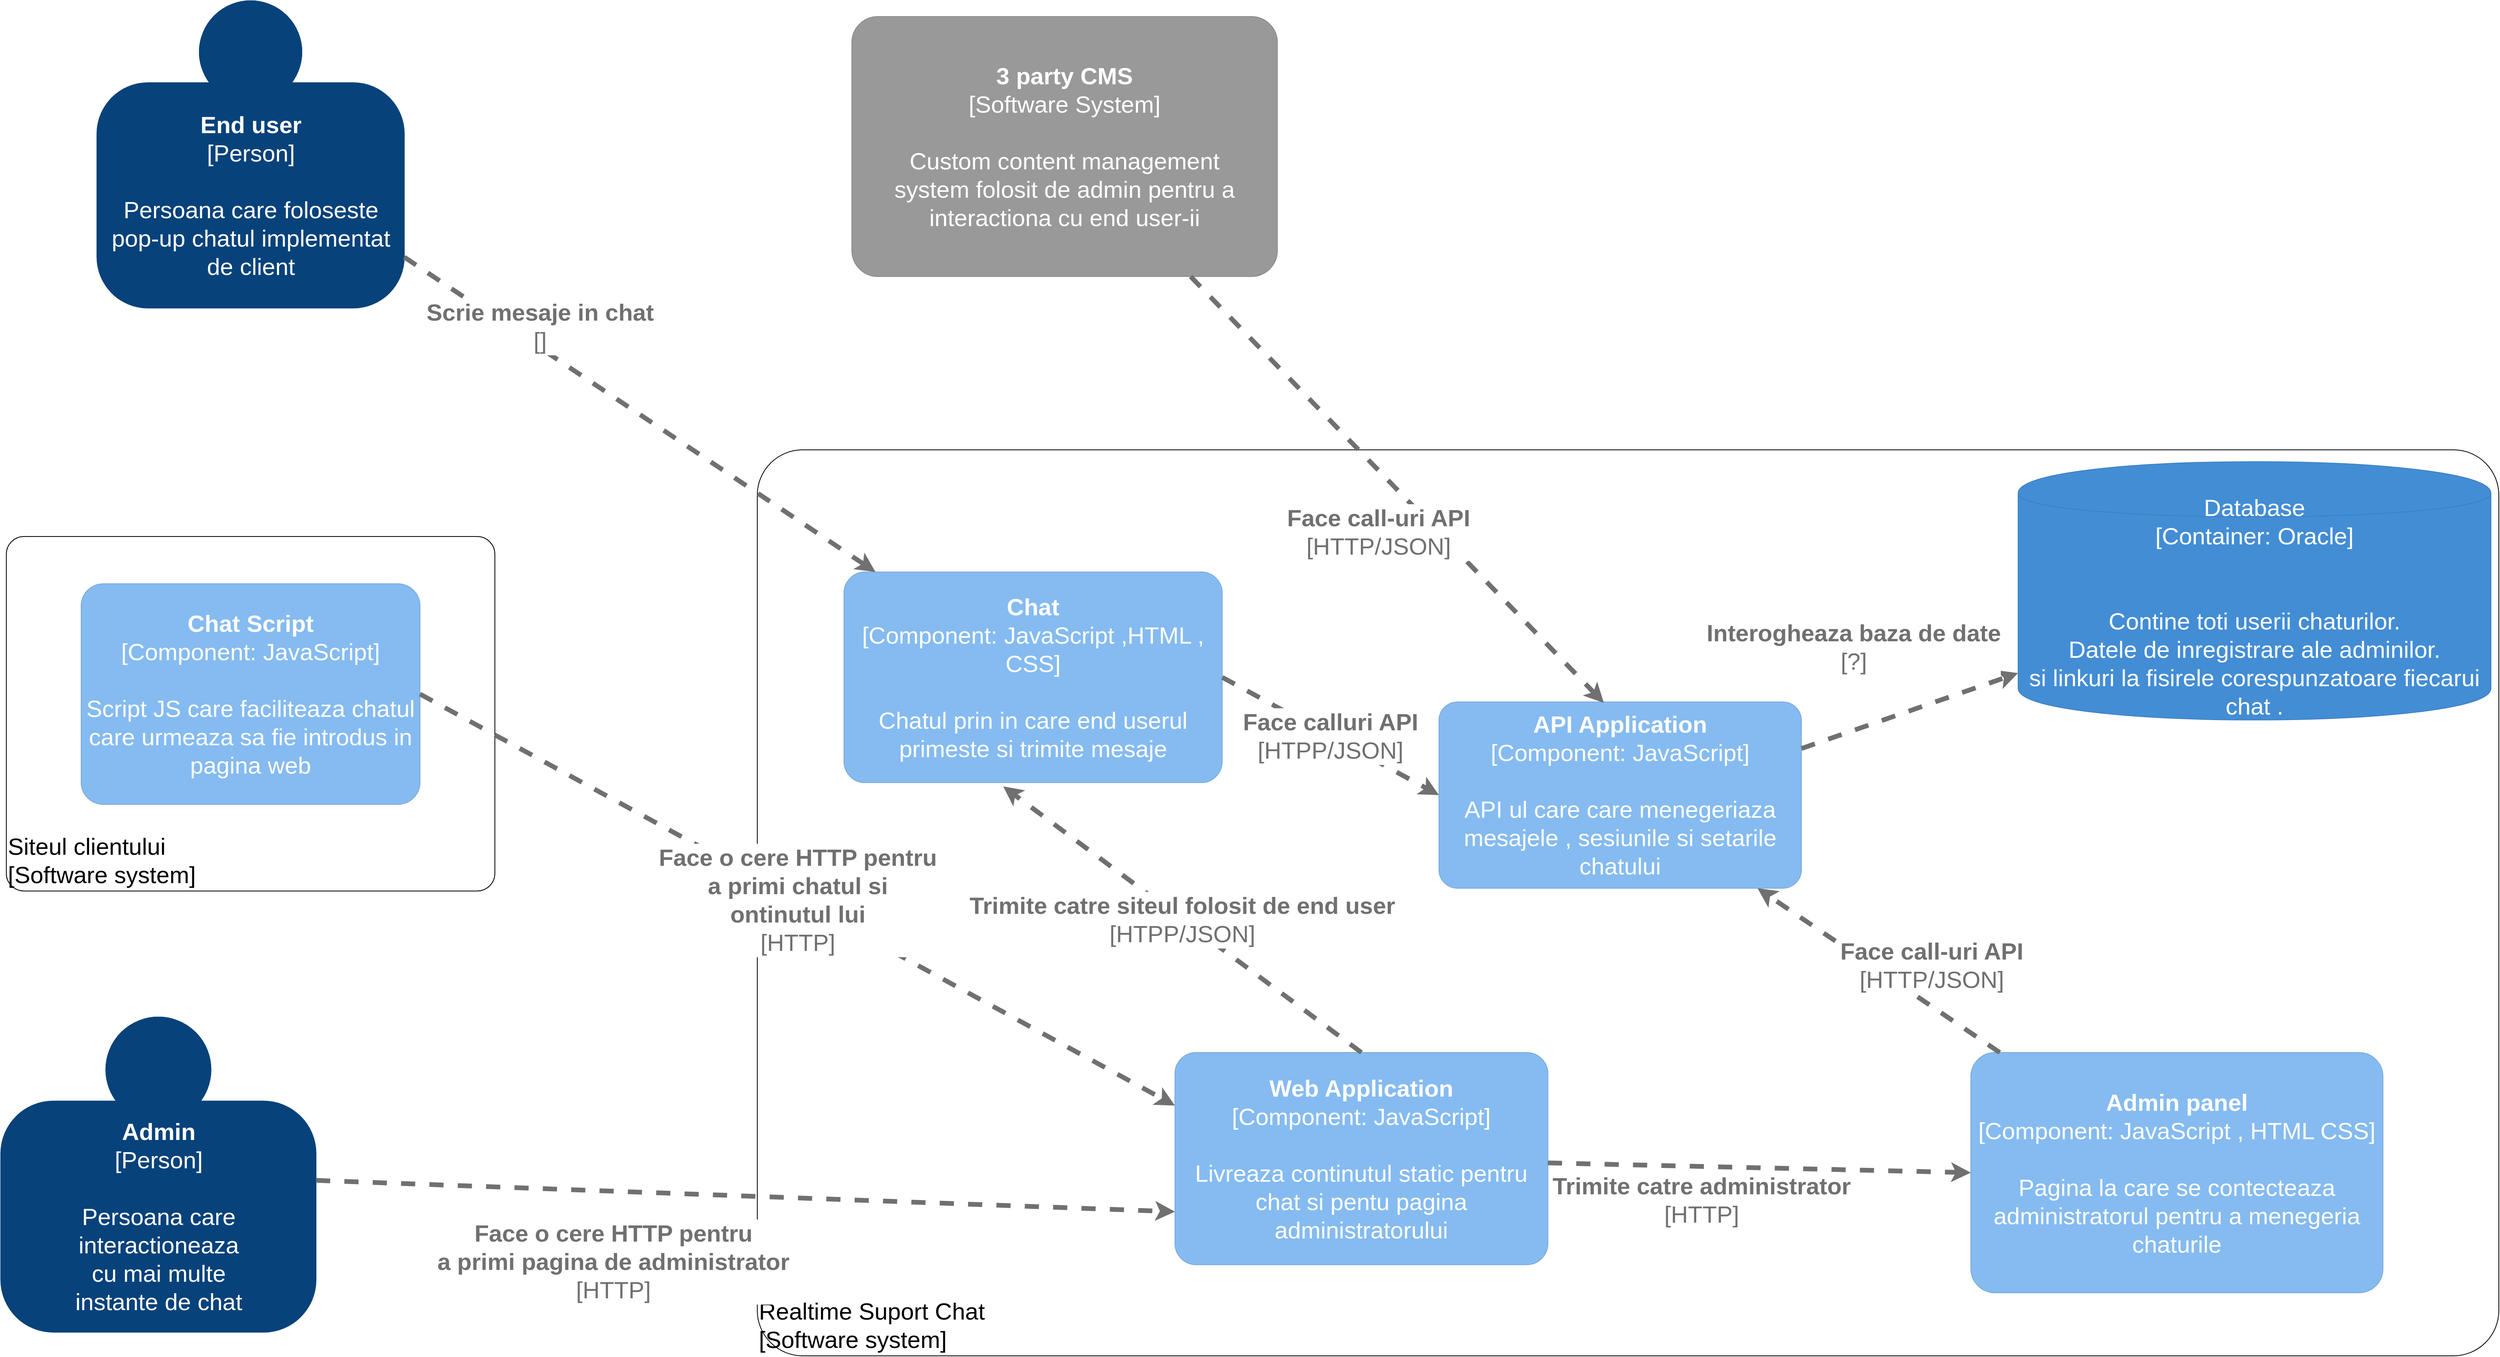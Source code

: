 <mxfile version="14.4.7" type="github">
  <diagram id="NF0p6xvSiXwYA_AJGYRE" name="Page-1">
    <mxGraphModel dx="5717" dy="3343" grid="1" gridSize="10" guides="1" tooltips="1" connect="1" arrows="1" fold="1" page="1" pageScale="1" pageWidth="827" pageHeight="1169" math="0" shadow="0">
      <root>
        <mxCell id="0" />
        <mxCell id="1" parent="0" />
        <object placeholders="1" c4Name="End user" c4Type="Person" c4Description="Persoana care foloseste&#xa;pop-up chatul implementat&#xa; de client" label="&lt;b style=&quot;font-size: 30px;&quot;&gt;%c4Name%&lt;/b&gt;&lt;div style=&quot;font-size: 30px;&quot;&gt;[%c4Type%]&lt;/div&gt;&lt;br style=&quot;font-size: 30px;&quot;&gt;&lt;div style=&quot;font-size: 30px;&quot;&gt;%c4Description%&lt;/div&gt;" id="HtmbMgIzhvef5OCw5i-s-2">
          <mxCell style="html=1;dashed=0;whitespace=wrap;shape=mxgraph.c4.person;align=center;metaEdit=1;points=[[0.5,0,0],[1,0.5,0],[1,0.75,0],[0.75,1,0],[0.5,1,0],[0.25,1,0],[0,0.75,0],[0,0.5,0]];metaData={&quot;c4Type&quot;:{&quot;editable&quot;:false}};labelBackgroundColor=none;flipH=1;flipV=0;fillColor=#08427B;strokeColor=#08427B;fontColor=#FFFFFF;fontSize=30;" vertex="1" parent="1">
            <mxGeometry x="-918" y="-1120" width="390.01" height="390" as="geometry" />
          </mxCell>
        </object>
        <object placeholders="1" c4Name="3 party CMS" c4Type="Software System" c4Description="Custom content management &#xa;system folosit de admin pentru a interactiona cu end user-ii" label="&lt;b style=&quot;font-size: 30px;&quot;&gt;%c4Name%&lt;/b&gt;&lt;div style=&quot;font-size: 30px;&quot;&gt;[%c4Type%]&lt;/div&gt;&lt;br style=&quot;font-size: 30px;&quot;&gt;&lt;div style=&quot;font-size: 30px;&quot;&gt;%c4Description%&lt;/div&gt;" id="HtmbMgIzhvef5OCw5i-s-3">
          <mxCell style="rounded=1;whiteSpace=wrap;html=1;labelBackgroundColor=none;fillColor=#999999;fontColor=#ffffff;align=center;arcSize=10;strokeColor=#8A8A8A;metaEdit=1;metaData={&quot;c4Type&quot;:{&quot;editable&quot;:false}};points=[[0.25,0,0],[0.5,0,0],[0.75,0,0],[1,0.25,0],[1,0.5,0],[1,0.75,0],[0.75,1,0],[0.5,1,0],[0.25,1,0],[0,0.75,0],[0,0.5,0],[0,0.25,0]];sketch=0;fontSize=30;" vertex="1" parent="1">
            <mxGeometry x="40" y="-1100" width="540" height="330" as="geometry" />
          </mxCell>
        </object>
        <object placeholders="1" c4Name="Admin" c4Type="Person" c4Description="Persoana care &#xa;interactioneaza&#xa;cu mai multe &#xa;instante de chat&#xa;" label="&lt;b style=&quot;font-size: 30px;&quot;&gt;%c4Name%&lt;/b&gt;&lt;div style=&quot;font-size: 30px;&quot;&gt;[%c4Type%]&lt;/div&gt;&lt;br style=&quot;font-size: 30px;&quot;&gt;&lt;div style=&quot;font-size: 30px;&quot;&gt;%c4Description%&lt;/div&gt;" id="HtmbMgIzhvef5OCw5i-s-4">
          <mxCell style="html=1;dashed=0;whitespace=wrap;shape=mxgraph.c4.person;align=center;metaEdit=1;points=[[0.5,0,0],[1,0.5,0],[1,0.75,0],[0.75,1,0],[0.5,1,0],[0.25,1,0],[0,0.75,0],[0,0.5,0]];metaData={&quot;c4Type&quot;:{&quot;editable&quot;:false}};labelBackgroundColor=none;flipH=1;flipV=0;fontColor=#ffffff;strokeColor=#08427B;fillColor=#08427B;fontSize=30;" vertex="1" parent="1">
            <mxGeometry x="-1040" y="170" width="400.01" height="400" as="geometry" />
          </mxCell>
        </object>
        <mxCell id="HtmbMgIzhvef5OCw5i-s-16" value="" style="group;fontSize=30;" vertex="1" connectable="0" parent="1">
          <mxGeometry x="-1033" y="-440" width="620" height="450" as="geometry" />
        </mxCell>
        <object placeholders="1" c4Name="Siteul clientului" c4Type="ExecutionEnvironment" c4Application="Software system" label="&lt;div style=&quot;text-align: left; font-size: 30px;&quot;&gt;%c4Name%&lt;/div&gt;&lt;div style=&quot;text-align: left; font-size: 30px;&quot;&gt;[%c4Application%]&lt;/div&gt;" id="HtmbMgIzhvef5OCw5i-s-15">
          <mxCell style="rounded=1;whiteSpace=wrap;html=1;labelBackgroundColor=none;fillColor=#ffffff;fontColor=#000000;align=left;arcSize=5;strokeColor=#000000;verticalAlign=bottom;metaEdit=1;metaData={&quot;c4Type&quot;:{&quot;editable&quot;:false}};points=[[0.25,0,0],[0.5,0,0],[0.75,0,0],[1,0.25,0],[1,0.5,0],[1,0.75,0],[0.75,1,0],[0.5,1,0],[0.25,1,0],[0,0.75,0],[0,0.5,0],[0,0.25,0]];fontSize=30;" vertex="1" parent="HtmbMgIzhvef5OCw5i-s-16">
            <mxGeometry width="620" height="450" as="geometry" />
          </mxCell>
        </object>
        <object placeholders="1" c4Name="Chat Script" c4Type="Component" c4Technology="JavaScript" c4Description="Script JS care faciliteaza chatul&#xa;care urmeaza sa fie introdus in pagina web " label="&lt;b style=&quot;font-size: 30px;&quot;&gt;%c4Name%&lt;/b&gt;&lt;div style=&quot;font-size: 30px;&quot;&gt;[%c4Type%: %c4Technology%]&lt;/div&gt;&lt;br style=&quot;font-size: 30px;&quot;&gt;&lt;div style=&quot;font-size: 30px;&quot;&gt;%c4Description%&lt;/div&gt;" id="HtmbMgIzhvef5OCw5i-s-12">
          <mxCell style="rounded=1;whiteSpace=wrap;html=1;labelBackgroundColor=none;fillColor=#85BBF0;fontColor=#ffffff;align=center;arcSize=10;strokeColor=#78A8D8;metaEdit=1;metaData={&quot;c4Type&quot;:{&quot;editable&quot;:false}};points=[[0.25,0,0],[0.5,0,0],[0.75,0,0],[1,0.25,0],[1,0.5,0],[1,0.75,0],[0.75,1,0],[0.5,1,0],[0.25,1,0],[0,0.75,0],[0,0.5,0],[0,0.25,0]];fontSize=30;" vertex="1" parent="HtmbMgIzhvef5OCw5i-s-16">
            <mxGeometry x="95" y="60" width="430" height="280" as="geometry" />
          </mxCell>
        </object>
        <mxCell id="HtmbMgIzhvef5OCw5i-s-20" value="" style="group;fontSize=30;" vertex="1" connectable="0" parent="1">
          <mxGeometry x="-100" y="-535" width="2230" height="1135" as="geometry" />
        </mxCell>
        <object placeholders="1" c4Name="Realtime Suport Chat" c4Type="ExecutionEnvironment" c4Application="Software system" label="&lt;div style=&quot;text-align: left; font-size: 30px;&quot;&gt;%c4Name%&lt;/div&gt;&lt;div style=&quot;text-align: left; font-size: 30px;&quot;&gt;[%c4Application%]&lt;/div&gt;" id="HtmbMgIzhvef5OCw5i-s-1">
          <mxCell style="rounded=1;whiteSpace=wrap;html=1;labelBackgroundColor=none;fillColor=#ffffff;fontColor=#000000;align=left;arcSize=5;strokeColor=#000000;verticalAlign=bottom;metaEdit=1;metaData={&quot;c4Type&quot;:{&quot;editable&quot;:false}};points=[[0.25,0,0],[0.5,0,0],[0.75,0,0],[1,0.25,0],[1,0.5,0],[1,0.75,0],[0.75,1,0],[0.5,1,0],[0.25,1,0],[0,0.75,0],[0,0.5,0],[0,0.25,0]];fontSize=30;" vertex="1" parent="HtmbMgIzhvef5OCw5i-s-20">
            <mxGeometry x="20" y="-15" width="2210" height="1150" as="geometry" />
          </mxCell>
        </object>
        <object placeholders="1" c4Name="Admin panel " c4Type="Component" c4Technology="JavaScript , HTML CSS" c4Description="Pagina la care se contecteaza administratorul pentru a menegeria chaturile" label="&lt;b style=&quot;font-size: 30px;&quot;&gt;%c4Name%&lt;/b&gt;&lt;div style=&quot;font-size: 30px;&quot;&gt;[%c4Type%: %c4Technology%]&lt;/div&gt;&lt;br style=&quot;font-size: 30px;&quot;&gt;&lt;div style=&quot;font-size: 30px;&quot;&gt;%c4Description%&lt;/div&gt;" id="HtmbMgIzhvef5OCw5i-s-8">
          <mxCell style="rounded=1;whiteSpace=wrap;html=1;labelBackgroundColor=none;fillColor=#85BBF0;fontColor=#ffffff;align=center;arcSize=10;strokeColor=#78A8D8;metaEdit=1;metaData={&quot;c4Type&quot;:{&quot;editable&quot;:false}};points=[[0.25,0,0],[0.5,0,0],[0.75,0,0],[1,0.25,0],[1,0.5,0],[1,0.75,0],[0.75,1,0],[0.5,1,0],[0.25,1,0],[0,0.75,0],[0,0.5,0],[0,0.25,0]];fontSize=30;" vertex="1" parent="HtmbMgIzhvef5OCw5i-s-20">
            <mxGeometry x="1560" y="750" width="523" height="305" as="geometry" />
          </mxCell>
        </object>
        <object placeholders="1" c4Name="API Application" c4Type="Component" c4Technology="JavaScript" c4Description="API ul care care menegeriaza mesajele , sesiunile si setarile chatului" label="&lt;b style=&quot;font-size: 30px;&quot;&gt;%c4Name%&lt;/b&gt;&lt;div style=&quot;font-size: 30px;&quot;&gt;[%c4Type%: %c4Technology%]&lt;/div&gt;&lt;br style=&quot;font-size: 30px;&quot;&gt;&lt;div style=&quot;font-size: 30px;&quot;&gt;%c4Description%&lt;/div&gt;" id="HtmbMgIzhvef5OCw5i-s-11">
          <mxCell style="rounded=1;whiteSpace=wrap;html=1;labelBackgroundColor=none;fillColor=#85BBF0;fontColor=#ffffff;align=center;arcSize=10;strokeColor=#78A8D8;metaEdit=1;metaData={&quot;c4Type&quot;:{&quot;editable&quot;:false}};points=[[0.25,0,0],[0.5,0,0],[0.75,0,0],[1,0.25,0],[1,0.5,0],[1,0.75,0],[0.75,1,0],[0.5,1,0],[0.25,1,0],[0,0.75,0],[0,0.5,0],[0,0.25,0]];fontSize=30;" vertex="1" parent="HtmbMgIzhvef5OCw5i-s-20">
            <mxGeometry x="885" y="305" width="460" height="236.47" as="geometry" />
          </mxCell>
        </object>
        <object placeholders="1" c4Name="Web Application" c4Type="Component" c4Technology="JavaScript" c4Description="Livreaza continutul static pentru chat si pentu pagina administratorului" label="&lt;b style=&quot;font-size: 30px;&quot;&gt;%c4Name%&lt;/b&gt;&lt;div style=&quot;font-size: 30px;&quot;&gt;[%c4Type%: %c4Technology%]&lt;/div&gt;&lt;br style=&quot;font-size: 30px;&quot;&gt;&lt;div style=&quot;font-size: 30px;&quot;&gt;%c4Description%&lt;/div&gt;" id="HtmbMgIzhvef5OCw5i-s-17">
          <mxCell style="rounded=1;whiteSpace=wrap;html=1;labelBackgroundColor=none;fillColor=#85BBF0;fontColor=#ffffff;align=center;arcSize=10;strokeColor=#78A8D8;metaEdit=1;metaData={&quot;c4Type&quot;:{&quot;editable&quot;:false}};points=[[0.25,0,0],[0.5,0,0],[0.75,0,0],[1,0.25,0],[1,0.5,0],[1,0.75,0],[0.75,1,0],[0.5,1,0],[0.25,1,0],[0,0.75,0],[0,0.5,0],[0,0.25,0]];fontSize=30;" vertex="1" parent="HtmbMgIzhvef5OCw5i-s-20">
            <mxGeometry x="550" y="750" width="473.27" height="269.36" as="geometry" />
          </mxCell>
        </object>
        <object placeholders="1" c4Type="Relationship" c4Technology="HTTP/JSON" c4Description="Face call-uri API" label="&lt;div style=&quot;text-align: left; font-size: 30px;&quot;&gt;&lt;div style=&quot;text-align: center; font-size: 30px;&quot;&gt;&lt;b style=&quot;font-size: 30px;&quot;&gt;%c4Description%&lt;/b&gt;&lt;/div&gt;&lt;div style=&quot;text-align: center; font-size: 30px;&quot;&gt;[%c4Technology%]&lt;/div&gt;&lt;/div&gt;" id="HtmbMgIzhvef5OCw5i-s-28">
          <mxCell style="edgeStyle=none;rounded=0;html=1;jettySize=auto;orthogonalLoop=1;strokeColor=#707070;strokeWidth=6;fontColor=#707070;jumpStyle=none;dashed=1;metaEdit=1;metaData={&quot;c4Type&quot;:{&quot;editable&quot;:false}};fontSize=30;" edge="1" parent="HtmbMgIzhvef5OCw5i-s-20" source="HtmbMgIzhvef5OCw5i-s-8" target="HtmbMgIzhvef5OCw5i-s-11">
            <mxGeometry x="-0.274" y="-42" width="160" relative="1" as="geometry">
              <mxPoint x="640.503" y="840.376" as="sourcePoint" />
              <mxPoint x="1281.006" y="566.669" as="targetPoint" />
              <mxPoint x="1" as="offset" />
              <Array as="points" />
            </mxGeometry>
          </mxCell>
        </object>
        <object placeholders="1" c4Type="Relationship" c4Technology="HTTP" c4Description="Trimite catre administrator" label="&lt;div style=&quot;text-align: left; font-size: 30px;&quot;&gt;&lt;div style=&quot;text-align: center; font-size: 30px;&quot;&gt;&lt;b style=&quot;font-size: 30px;&quot;&gt;%c4Description%&lt;/b&gt;&lt;/div&gt;&lt;div style=&quot;text-align: center; font-size: 30px;&quot;&gt;[%c4Technology%]&lt;/div&gt;&lt;/div&gt;" id="HtmbMgIzhvef5OCw5i-s-29">
          <mxCell style="edgeStyle=none;rounded=0;html=1;jettySize=auto;orthogonalLoop=1;strokeColor=#707070;strokeWidth=6;fontColor=#707070;jumpStyle=none;dashed=1;metaEdit=1;metaData={&quot;c4Type&quot;:{&quot;editable&quot;:false}};fontSize=30;entryX=0;entryY=0.5;entryDx=0;entryDy=0;entryPerimeter=0;" edge="1" parent="HtmbMgIzhvef5OCw5i-s-20" source="HtmbMgIzhvef5OCw5i-s-17" target="HtmbMgIzhvef5OCw5i-s-8">
            <mxGeometry x="-0.274" y="-42" width="160" relative="1" as="geometry">
              <mxPoint x="763.886" y="793.333" as="sourcePoint" />
              <mxPoint x="458.868" y="610.256" as="targetPoint" />
              <mxPoint x="1" as="offset" />
              <Array as="points" />
            </mxGeometry>
          </mxCell>
        </object>
        <object placeholders="1" c4Type="Database" c4Technology="Oracle" c4Description="&#xa;Contine toti userii chaturilor.&#xa;Datele de inregistrare ale adminilor.&#xa;si linkuri la fisirele corespunzatoare fiecarui chat ." label="%c4Type%&lt;div style=&quot;font-size: 30px;&quot;&gt;[Container:&amp;nbsp;%c4Technology%]&lt;/div&gt;&lt;br style=&quot;font-size: 30px;&quot;&gt;&lt;div style=&quot;font-size: 30px;&quot;&gt;%c4Description%&lt;/div&gt;" id="HtmbMgIzhvef5OCw5i-s-31">
          <mxCell style="shape=cylinder;whiteSpace=wrap;html=1;boundedLbl=1;rounded=0;labelBackgroundColor=none;fillColor=#438DD5;fontSize=30;fontColor=#ffffff;align=center;strokeColor=#3C7FC0;metaEdit=1;points=[[0.5,0,0],[1,0.25,0],[1,0.5,0],[1,0.75,0],[0.5,1,0],[0,0.75,0],[0,0.5,0],[0,0.25,0]];metaData={&quot;c4Type&quot;:{&quot;editable&quot;:false}};" vertex="1" parent="HtmbMgIzhvef5OCw5i-s-20">
            <mxGeometry x="1620" width="600" height="327.89" as="geometry" />
          </mxCell>
        </object>
        <object placeholders="1" c4Type="Relationship" c4Technology="?" c4Description="Interogheaza baza de date" label="&lt;div style=&quot;text-align: left; font-size: 30px;&quot;&gt;&lt;div style=&quot;text-align: center; font-size: 30px;&quot;&gt;&lt;b style=&quot;font-size: 30px;&quot;&gt;%c4Description%&lt;/b&gt;&lt;/div&gt;&lt;div style=&quot;text-align: center; font-size: 30px;&quot;&gt;[%c4Technology%]&lt;/div&gt;&lt;/div&gt;" id="HtmbMgIzhvef5OCw5i-s-32">
          <mxCell style="edgeStyle=none;rounded=0;html=1;jettySize=auto;orthogonalLoop=1;strokeColor=#707070;strokeWidth=6;fontColor=#707070;jumpStyle=none;dashed=1;metaEdit=1;metaData={&quot;c4Type&quot;:{&quot;editable&quot;:false}};fontSize=30;exitX=1;exitY=0.25;exitDx=0;exitDy=0;exitPerimeter=0;" edge="1" parent="HtmbMgIzhvef5OCw5i-s-20" source="HtmbMgIzhvef5OCw5i-s-11" target="HtmbMgIzhvef5OCw5i-s-31">
            <mxGeometry x="-0.287" y="101" width="160" relative="1" as="geometry">
              <mxPoint x="1005.72" y="640" as="sourcePoint" />
              <mxPoint x="526.226" y="210.513" as="targetPoint" />
              <mxPoint x="1" as="offset" />
              <Array as="points" />
            </mxGeometry>
          </mxCell>
        </object>
        <object placeholders="1" c4Name="Chat " c4Type="Component" c4Technology="JavaScript ,HTML , CSS" c4Description="Chatul prin in care end userul primeste si trimite mesaje" label="&lt;b style=&quot;font-size: 30px;&quot;&gt;%c4Name%&lt;/b&gt;&lt;div style=&quot;font-size: 30px;&quot;&gt;[%c4Type%: %c4Technology%]&lt;/div&gt;&lt;br style=&quot;font-size: 30px;&quot;&gt;&lt;div style=&quot;font-size: 30px;&quot;&gt;%c4Description%&lt;/div&gt;" id="HtmbMgIzhvef5OCw5i-s-22">
          <mxCell style="rounded=1;whiteSpace=wrap;html=1;labelBackgroundColor=none;fillColor=#85BBF0;fontColor=#ffffff;align=center;arcSize=10;strokeColor=#78A8D8;metaEdit=1;metaData={&quot;c4Type&quot;:{&quot;editable&quot;:false}};points=[[0.25,0,0],[0.5,0,0],[0.75,0,0],[1,0.25,0],[1,0.5,0],[1,0.75,0],[0.75,1,0],[0.5,1,0],[0.25,1,0],[0,0.75,0],[0,0.5,0],[0,0.25,0]];fontSize=30;" vertex="1" parent="HtmbMgIzhvef5OCw5i-s-20">
            <mxGeometry x="130" y="140" width="480" height="267.43" as="geometry" />
          </mxCell>
        </object>
        <object placeholders="1" c4Type="Relationship" c4Technology="HTPP/JSON" c4Description="Face calluri API" label="&lt;div style=&quot;text-align: left; font-size: 30px;&quot;&gt;&lt;div style=&quot;text-align: center; font-size: 30px;&quot;&gt;&lt;b style=&quot;font-size: 30px;&quot;&gt;%c4Description%&lt;/b&gt;&lt;/div&gt;&lt;div style=&quot;text-align: center; font-size: 30px;&quot;&gt;[%c4Technology%]&lt;/div&gt;&lt;/div&gt;" id="HtmbMgIzhvef5OCw5i-s-24">
          <mxCell style="edgeStyle=none;rounded=0;html=1;jettySize=auto;orthogonalLoop=1;strokeColor=#707070;strokeWidth=6;fontColor=#707070;jumpStyle=none;dashed=1;metaEdit=1;metaData={&quot;c4Type&quot;:{&quot;editable&quot;:false}};fontSize=30;exitX=1;exitY=0.5;exitDx=0;exitDy=0;exitPerimeter=0;entryX=0;entryY=0.5;entryDx=0;entryDy=0;entryPerimeter=0;" edge="1" parent="HtmbMgIzhvef5OCw5i-s-20" source="HtmbMgIzhvef5OCw5i-s-22" target="HtmbMgIzhvef5OCw5i-s-11">
            <mxGeometry width="160" relative="1" as="geometry">
              <mxPoint x="-399.99" y="150.715" as="sourcePoint" />
              <mxPoint x="140" y="-210" as="targetPoint" />
            </mxGeometry>
          </mxCell>
        </object>
        <object placeholders="1" c4Type="Relationship" c4Technology="HTPP/JSON" c4Description="Trimite catre siteul folosit de end user " label="&lt;div style=&quot;text-align: left; font-size: 30px;&quot;&gt;&lt;div style=&quot;text-align: center; font-size: 30px;&quot;&gt;&lt;b style=&quot;font-size: 30px;&quot;&gt;%c4Description%&lt;/b&gt;&lt;/div&gt;&lt;div style=&quot;text-align: center; font-size: 30px;&quot;&gt;[%c4Technology%]&lt;/div&gt;&lt;/div&gt;" id="HtmbMgIzhvef5OCw5i-s-35">
          <mxCell style="edgeStyle=none;rounded=0;html=1;jettySize=auto;orthogonalLoop=1;strokeColor=#707070;strokeWidth=6;fontColor=#707070;jumpStyle=none;dashed=1;metaEdit=1;metaData={&quot;c4Type&quot;:{&quot;editable&quot;:false}};fontSize=30;entryX=0.421;entryY=1.018;entryDx=0;entryDy=0;entryPerimeter=0;exitX=0.5;exitY=0;exitDx=0;exitDy=0;exitPerimeter=0;" edge="1" parent="HtmbMgIzhvef5OCw5i-s-20" source="HtmbMgIzhvef5OCw5i-s-17" target="HtmbMgIzhvef5OCw5i-s-22">
            <mxGeometry width="160" relative="1" as="geometry">
              <mxPoint x="400" y="812" as="sourcePoint" />
              <mxPoint x="509.996" y="734.463" as="targetPoint" />
            </mxGeometry>
          </mxCell>
        </object>
        <object placeholders="1" c4Type="Relationship" c4Technology="HTTP" c4Description="Face o cere HTTP pentru&#xa; a primi chatul si &#xa;ontinutul lui " label="&lt;div style=&quot;text-align: left; font-size: 30px;&quot;&gt;&lt;div style=&quot;text-align: center; font-size: 30px;&quot;&gt;&lt;b style=&quot;font-size: 30px;&quot;&gt;%c4Description%&lt;/b&gt;&lt;/div&gt;&lt;div style=&quot;text-align: center; font-size: 30px;&quot;&gt;[%c4Technology%]&lt;/div&gt;&lt;/div&gt;" id="HtmbMgIzhvef5OCw5i-s-18">
          <mxCell style="edgeStyle=none;rounded=0;html=1;jettySize=auto;orthogonalLoop=1;strokeColor=#707070;strokeWidth=6;fontColor=#707070;jumpStyle=none;dashed=1;metaEdit=1;metaData={&quot;c4Type&quot;:{&quot;editable&quot;:false}};exitX=1;exitY=0.5;exitDx=0;exitDy=0;exitPerimeter=0;fontSize=30;entryX=0;entryY=0.25;entryDx=0;entryDy=0;entryPerimeter=0;" edge="1" parent="1" source="HtmbMgIzhvef5OCw5i-s-12" target="HtmbMgIzhvef5OCw5i-s-17">
            <mxGeometry width="160" relative="1" as="geometry">
              <mxPoint x="-88.815" y="-670" as="sourcePoint" />
              <mxPoint x="-139.996" y="-90" as="targetPoint" />
            </mxGeometry>
          </mxCell>
        </object>
        <object placeholders="1" c4Type="Relationship" c4Technology="" c4Description="Scrie mesaje in chat " label="&lt;div style=&quot;text-align: left; font-size: 30px;&quot;&gt;&lt;div style=&quot;text-align: center; font-size: 30px;&quot;&gt;&lt;b style=&quot;font-size: 30px;&quot;&gt;%c4Description%&lt;/b&gt;&lt;/div&gt;&lt;div style=&quot;text-align: center; font-size: 30px;&quot;&gt;[%c4Technology%]&lt;/div&gt;&lt;/div&gt;" id="HtmbMgIzhvef5OCw5i-s-7">
          <mxCell style="edgeStyle=none;rounded=0;html=1;jettySize=auto;orthogonalLoop=1;strokeColor=#707070;strokeWidth=6;fontColor=#707070;jumpStyle=none;dashed=1;metaEdit=1;metaData={&quot;c4Type&quot;:{&quot;editable&quot;:false}};fontSize=30;" edge="1" parent="1" source="HtmbMgIzhvef5OCw5i-s-2" target="HtmbMgIzhvef5OCw5i-s-22">
            <mxGeometry x="-0.466" y="22" width="160" relative="1" as="geometry">
              <mxPoint x="20" y="380" as="sourcePoint" />
              <mxPoint x="-430" y="-480" as="targetPoint" />
              <mxPoint y="-1" as="offset" />
            </mxGeometry>
          </mxCell>
        </object>
        <object placeholders="1" c4Type="Relationship" c4Technology="HTTP" c4Description="Face o cere HTTP pentru&#xa;a primi pagina de administrator" label="&lt;div style=&quot;text-align: left; font-size: 30px;&quot;&gt;&lt;div style=&quot;text-align: center; font-size: 30px;&quot;&gt;&lt;b style=&quot;font-size: 30px;&quot;&gt;%c4Description%&lt;/b&gt;&lt;/div&gt;&lt;div style=&quot;text-align: center; font-size: 30px;&quot;&gt;[%c4Technology%]&lt;/div&gt;&lt;/div&gt;" id="HtmbMgIzhvef5OCw5i-s-25">
          <mxCell style="edgeStyle=none;rounded=0;html=1;jettySize=auto;orthogonalLoop=1;strokeColor=#707070;strokeWidth=6;fontColor=#707070;jumpStyle=none;dashed=1;metaEdit=1;metaData={&quot;c4Type&quot;:{&quot;editable&quot;:false}};fontSize=30;entryX=0;entryY=0.75;entryDx=0;entryDy=0;entryPerimeter=0;" edge="1" parent="1" source="HtmbMgIzhvef5OCw5i-s-4" target="HtmbMgIzhvef5OCw5i-s-17">
            <mxGeometry x="-0.302" y="-89" width="160" relative="1" as="geometry">
              <mxPoint x="800.0" y="-380.005" as="sourcePoint" />
              <mxPoint x="1349.99" y="-370.72" as="targetPoint" />
              <mxPoint as="offset" />
            </mxGeometry>
          </mxCell>
        </object>
        <object placeholders="1" c4Type="Relationship" c4Technology="HTTP/JSON" c4Description="Face call-uri API" label="&lt;div style=&quot;text-align: left; font-size: 30px;&quot;&gt;&lt;div style=&quot;text-align: center; font-size: 30px;&quot;&gt;&lt;b style=&quot;font-size: 30px;&quot;&gt;%c4Description%&lt;/b&gt;&lt;/div&gt;&lt;div style=&quot;text-align: center; font-size: 30px;&quot;&gt;[%c4Technology%]&lt;/div&gt;&lt;/div&gt;" id="HtmbMgIzhvef5OCw5i-s-30">
          <mxCell style="edgeStyle=none;rounded=0;html=1;jettySize=auto;orthogonalLoop=1;strokeColor=#707070;strokeWidth=6;fontColor=#707070;jumpStyle=none;dashed=1;metaEdit=1;metaData={&quot;c4Type&quot;:{&quot;editable&quot;:false}};fontSize=30;entryX=0.455;entryY=0.005;entryDx=0;entryDy=0;entryPerimeter=0;" edge="1" parent="1" source="HtmbMgIzhvef5OCw5i-s-3" target="HtmbMgIzhvef5OCw5i-s-11">
            <mxGeometry x="0.057" y="-55" width="160" relative="1" as="geometry">
              <mxPoint x="1120" y="-417.692" as="sourcePoint" />
              <mxPoint x="660" y="-630" as="targetPoint" />
              <mxPoint as="offset" />
              <Array as="points" />
            </mxGeometry>
          </mxCell>
        </object>
      </root>
    </mxGraphModel>
  </diagram>
</mxfile>
